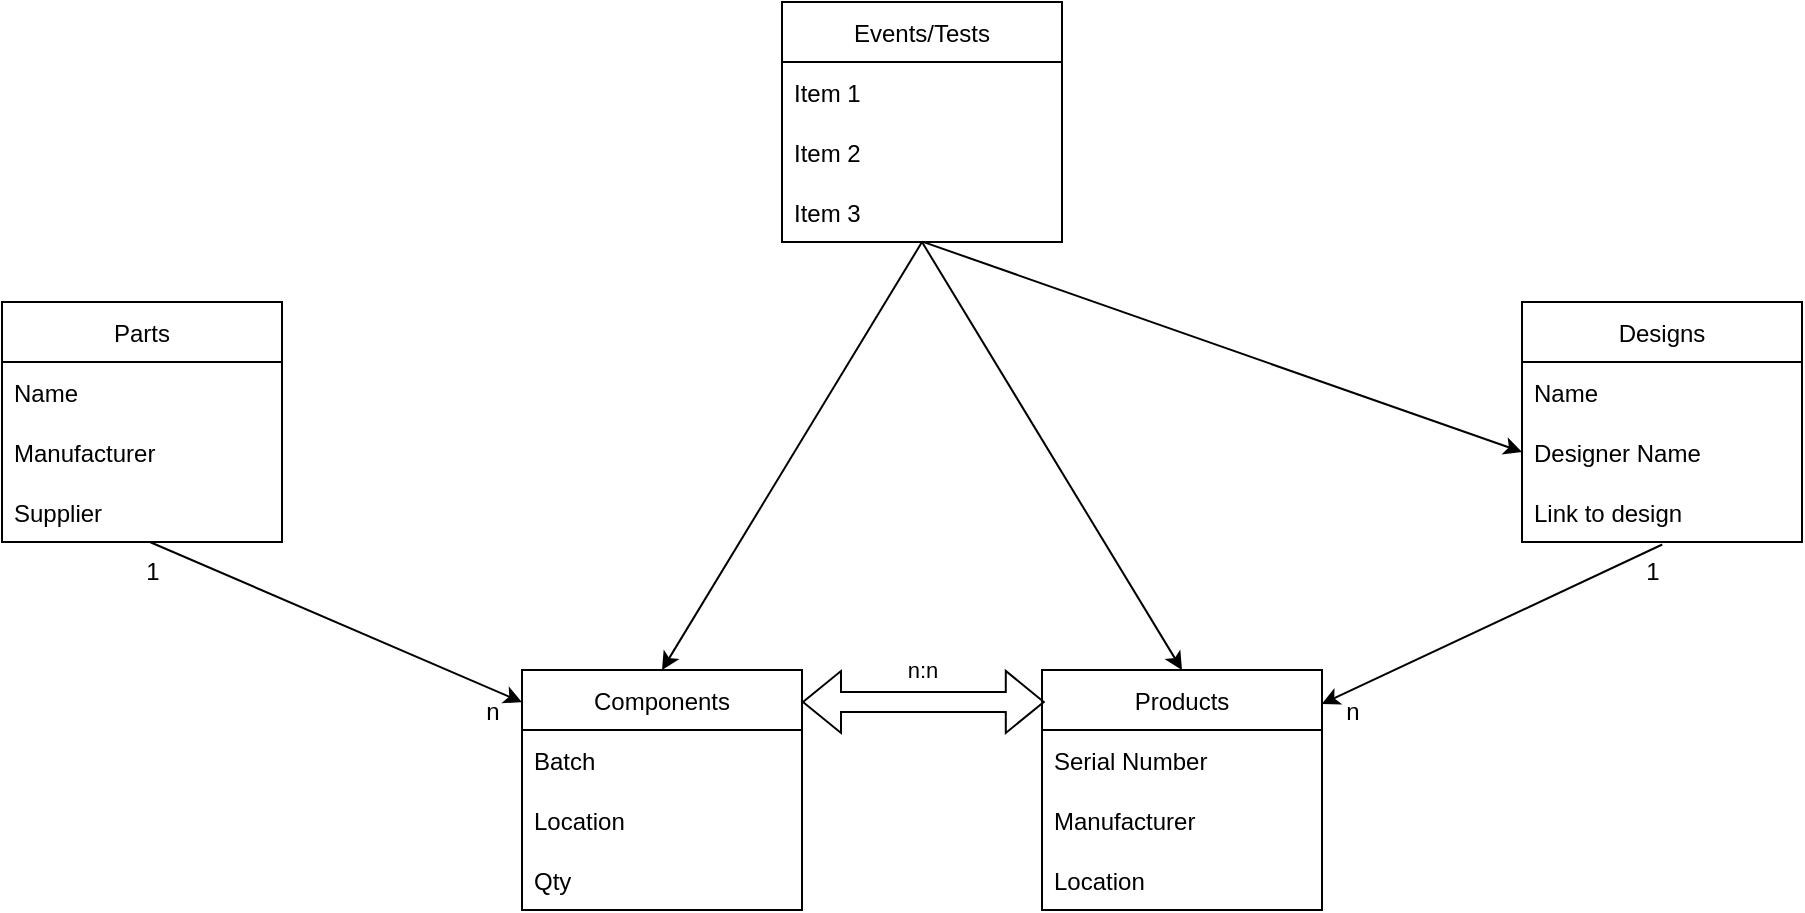 <mxfile version="20.3.0" type="device"><diagram id="Nt6Cvewnmpur01gPLtwv" name="Page-1"><mxGraphModel dx="996" dy="707" grid="1" gridSize="10" guides="1" tooltips="1" connect="1" arrows="1" fold="1" page="1" pageScale="1" pageWidth="1654" pageHeight="1169" math="0" shadow="0"><root><mxCell id="0"/><mxCell id="1" parent="0"/><mxCell id="1fi769LeZ526Q5jE4uQ2-1" value="Parts" style="swimlane;fontStyle=0;childLayout=stackLayout;horizontal=1;startSize=30;horizontalStack=0;resizeParent=1;resizeParentMax=0;resizeLast=0;collapsible=1;marginBottom=0;" vertex="1" parent="1"><mxGeometry x="320" y="280" width="140" height="120" as="geometry"/></mxCell><mxCell id="1fi769LeZ526Q5jE4uQ2-2" value="Name" style="text;strokeColor=none;fillColor=none;align=left;verticalAlign=middle;spacingLeft=4;spacingRight=4;overflow=hidden;points=[[0,0.5],[1,0.5]];portConstraint=eastwest;rotatable=0;" vertex="1" parent="1fi769LeZ526Q5jE4uQ2-1"><mxGeometry y="30" width="140" height="30" as="geometry"/></mxCell><mxCell id="1fi769LeZ526Q5jE4uQ2-3" value="Manufacturer" style="text;strokeColor=none;fillColor=none;align=left;verticalAlign=middle;spacingLeft=4;spacingRight=4;overflow=hidden;points=[[0,0.5],[1,0.5]];portConstraint=eastwest;rotatable=0;" vertex="1" parent="1fi769LeZ526Q5jE4uQ2-1"><mxGeometry y="60" width="140" height="30" as="geometry"/></mxCell><mxCell id="1fi769LeZ526Q5jE4uQ2-4" value="Supplier" style="text;strokeColor=none;fillColor=none;align=left;verticalAlign=middle;spacingLeft=4;spacingRight=4;overflow=hidden;points=[[0,0.5],[1,0.5]];portConstraint=eastwest;rotatable=0;" vertex="1" parent="1fi769LeZ526Q5jE4uQ2-1"><mxGeometry y="90" width="140" height="30" as="geometry"/></mxCell><mxCell id="1fi769LeZ526Q5jE4uQ2-5" value="Products" style="swimlane;fontStyle=0;childLayout=stackLayout;horizontal=1;startSize=30;horizontalStack=0;resizeParent=1;resizeParentMax=0;resizeLast=0;collapsible=1;marginBottom=0;" vertex="1" parent="1"><mxGeometry x="840" y="464" width="140" height="120" as="geometry"/></mxCell><mxCell id="1fi769LeZ526Q5jE4uQ2-6" value="Serial Number" style="text;strokeColor=none;fillColor=none;align=left;verticalAlign=middle;spacingLeft=4;spacingRight=4;overflow=hidden;points=[[0,0.5],[1,0.5]];portConstraint=eastwest;rotatable=0;" vertex="1" parent="1fi769LeZ526Q5jE4uQ2-5"><mxGeometry y="30" width="140" height="30" as="geometry"/></mxCell><mxCell id="1fi769LeZ526Q5jE4uQ2-7" value="Manufacturer" style="text;strokeColor=none;fillColor=none;align=left;verticalAlign=middle;spacingLeft=4;spacingRight=4;overflow=hidden;points=[[0,0.5],[1,0.5]];portConstraint=eastwest;rotatable=0;" vertex="1" parent="1fi769LeZ526Q5jE4uQ2-5"><mxGeometry y="60" width="140" height="30" as="geometry"/></mxCell><mxCell id="1fi769LeZ526Q5jE4uQ2-8" value="Location" style="text;strokeColor=none;fillColor=none;align=left;verticalAlign=middle;spacingLeft=4;spacingRight=4;overflow=hidden;points=[[0,0.5],[1,0.5]];portConstraint=eastwest;rotatable=0;" vertex="1" parent="1fi769LeZ526Q5jE4uQ2-5"><mxGeometry y="90" width="140" height="30" as="geometry"/></mxCell><mxCell id="1fi769LeZ526Q5jE4uQ2-9" value="Components" style="swimlane;fontStyle=0;childLayout=stackLayout;horizontal=1;startSize=30;horizontalStack=0;resizeParent=1;resizeParentMax=0;resizeLast=0;collapsible=1;marginBottom=0;" vertex="1" parent="1"><mxGeometry x="580" y="464" width="140" height="120" as="geometry"/></mxCell><mxCell id="1fi769LeZ526Q5jE4uQ2-10" value="Batch" style="text;strokeColor=none;fillColor=none;align=left;verticalAlign=middle;spacingLeft=4;spacingRight=4;overflow=hidden;points=[[0,0.5],[1,0.5]];portConstraint=eastwest;rotatable=0;" vertex="1" parent="1fi769LeZ526Q5jE4uQ2-9"><mxGeometry y="30" width="140" height="30" as="geometry"/></mxCell><mxCell id="1fi769LeZ526Q5jE4uQ2-11" value="Location" style="text;strokeColor=none;fillColor=none;align=left;verticalAlign=middle;spacingLeft=4;spacingRight=4;overflow=hidden;points=[[0,0.5],[1,0.5]];portConstraint=eastwest;rotatable=0;" vertex="1" parent="1fi769LeZ526Q5jE4uQ2-9"><mxGeometry y="60" width="140" height="30" as="geometry"/></mxCell><mxCell id="1fi769LeZ526Q5jE4uQ2-12" value="Qty" style="text;strokeColor=none;fillColor=none;align=left;verticalAlign=middle;spacingLeft=4;spacingRight=4;overflow=hidden;points=[[0,0.5],[1,0.5]];portConstraint=eastwest;rotatable=0;" vertex="1" parent="1fi769LeZ526Q5jE4uQ2-9"><mxGeometry y="90" width="140" height="30" as="geometry"/></mxCell><mxCell id="1fi769LeZ526Q5jE4uQ2-13" value="Designs" style="swimlane;fontStyle=0;childLayout=stackLayout;horizontal=1;startSize=30;horizontalStack=0;resizeParent=1;resizeParentMax=0;resizeLast=0;collapsible=1;marginBottom=0;" vertex="1" parent="1"><mxGeometry x="1080" y="280" width="140" height="120" as="geometry"/></mxCell><mxCell id="1fi769LeZ526Q5jE4uQ2-14" value="Name" style="text;strokeColor=none;fillColor=none;align=left;verticalAlign=middle;spacingLeft=4;spacingRight=4;overflow=hidden;points=[[0,0.5],[1,0.5]];portConstraint=eastwest;rotatable=0;" vertex="1" parent="1fi769LeZ526Q5jE4uQ2-13"><mxGeometry y="30" width="140" height="30" as="geometry"/></mxCell><mxCell id="1fi769LeZ526Q5jE4uQ2-15" value="Designer Name" style="text;strokeColor=none;fillColor=none;align=left;verticalAlign=middle;spacingLeft=4;spacingRight=4;overflow=hidden;points=[[0,0.5],[1,0.5]];portConstraint=eastwest;rotatable=0;" vertex="1" parent="1fi769LeZ526Q5jE4uQ2-13"><mxGeometry y="60" width="140" height="30" as="geometry"/></mxCell><mxCell id="1fi769LeZ526Q5jE4uQ2-16" value="Link to design" style="text;strokeColor=none;fillColor=none;align=left;verticalAlign=middle;spacingLeft=4;spacingRight=4;overflow=hidden;points=[[0,0.5],[1,0.5]];portConstraint=eastwest;rotatable=0;" vertex="1" parent="1fi769LeZ526Q5jE4uQ2-13"><mxGeometry y="90" width="140" height="30" as="geometry"/></mxCell><mxCell id="1fi769LeZ526Q5jE4uQ2-17" value="" style="endArrow=classic;html=1;rounded=0;exitX=0.53;exitY=1.004;exitDx=0;exitDy=0;exitPerimeter=0;entryX=0;entryY=0.134;entryDx=0;entryDy=0;entryPerimeter=0;" edge="1" parent="1" source="1fi769LeZ526Q5jE4uQ2-4" target="1fi769LeZ526Q5jE4uQ2-9"><mxGeometry width="50" height="50" relative="1" as="geometry"><mxPoint x="740" y="440" as="sourcePoint"/><mxPoint x="790" y="390" as="targetPoint"/></mxGeometry></mxCell><mxCell id="1fi769LeZ526Q5jE4uQ2-18" value="" style="endArrow=classic;html=1;rounded=0;exitX=0.501;exitY=1.042;exitDx=0;exitDy=0;exitPerimeter=0;entryX=0.999;entryY=0.142;entryDx=0;entryDy=0;entryPerimeter=0;" edge="1" parent="1" source="1fi769LeZ526Q5jE4uQ2-16" target="1fi769LeZ526Q5jE4uQ2-5"><mxGeometry width="50" height="50" relative="1" as="geometry"><mxPoint x="740" y="440" as="sourcePoint"/><mxPoint x="790" y="390" as="targetPoint"/></mxGeometry></mxCell><mxCell id="1fi769LeZ526Q5jE4uQ2-19" value="" style="shape=flexArrow;endArrow=classic;startArrow=classic;html=1;rounded=0;entryX=0.01;entryY=0.133;entryDx=0;entryDy=0;entryPerimeter=0;" edge="1" parent="1" target="1fi769LeZ526Q5jE4uQ2-5"><mxGeometry width="100" height="100" relative="1" as="geometry"><mxPoint x="720" y="480" as="sourcePoint"/><mxPoint x="820" y="380" as="targetPoint"/></mxGeometry></mxCell><mxCell id="1fi769LeZ526Q5jE4uQ2-20" value="n:n" style="edgeLabel;html=1;align=center;verticalAlign=middle;resizable=0;points=[];" vertex="1" connectable="0" parent="1fi769LeZ526Q5jE4uQ2-19"><mxGeometry x="0.219" y="-1" relative="1" as="geometry"><mxPoint x="-14" y="-17" as="offset"/></mxGeometry></mxCell><mxCell id="1fi769LeZ526Q5jE4uQ2-21" value="n" style="text;html=1;align=center;verticalAlign=middle;resizable=0;points=[];autosize=1;strokeColor=none;fillColor=none;" vertex="1" parent="1"><mxGeometry x="550" y="470" width="30" height="30" as="geometry"/></mxCell><mxCell id="1fi769LeZ526Q5jE4uQ2-22" value="n" style="text;html=1;align=center;verticalAlign=middle;resizable=0;points=[];autosize=1;strokeColor=none;fillColor=none;" vertex="1" parent="1"><mxGeometry x="980" y="470" width="30" height="30" as="geometry"/></mxCell><mxCell id="1fi769LeZ526Q5jE4uQ2-23" value="Events/Tests" style="swimlane;fontStyle=0;childLayout=stackLayout;horizontal=1;startSize=30;horizontalStack=0;resizeParent=1;resizeParentMax=0;resizeLast=0;collapsible=1;marginBottom=0;" vertex="1" parent="1"><mxGeometry x="710" y="130" width="140" height="120" as="geometry"/></mxCell><mxCell id="1fi769LeZ526Q5jE4uQ2-24" value="Item 1" style="text;strokeColor=none;fillColor=none;align=left;verticalAlign=middle;spacingLeft=4;spacingRight=4;overflow=hidden;points=[[0,0.5],[1,0.5]];portConstraint=eastwest;rotatable=0;" vertex="1" parent="1fi769LeZ526Q5jE4uQ2-23"><mxGeometry y="30" width="140" height="30" as="geometry"/></mxCell><mxCell id="1fi769LeZ526Q5jE4uQ2-25" value="Item 2" style="text;strokeColor=none;fillColor=none;align=left;verticalAlign=middle;spacingLeft=4;spacingRight=4;overflow=hidden;points=[[0,0.5],[1,0.5]];portConstraint=eastwest;rotatable=0;" vertex="1" parent="1fi769LeZ526Q5jE4uQ2-23"><mxGeometry y="60" width="140" height="30" as="geometry"/></mxCell><mxCell id="1fi769LeZ526Q5jE4uQ2-26" value="Item 3" style="text;strokeColor=none;fillColor=none;align=left;verticalAlign=middle;spacingLeft=4;spacingRight=4;overflow=hidden;points=[[0,0.5],[1,0.5]];portConstraint=eastwest;rotatable=0;" vertex="1" parent="1fi769LeZ526Q5jE4uQ2-23"><mxGeometry y="90" width="140" height="30" as="geometry"/></mxCell><mxCell id="1fi769LeZ526Q5jE4uQ2-27" value="" style="endArrow=classic;html=1;rounded=0;entryX=0;entryY=0.5;entryDx=0;entryDy=0;exitX=0.501;exitY=0.993;exitDx=0;exitDy=0;exitPerimeter=0;" edge="1" parent="1" source="1fi769LeZ526Q5jE4uQ2-26" target="1fi769LeZ526Q5jE4uQ2-15"><mxGeometry width="50" height="50" relative="1" as="geometry"><mxPoint x="740" y="480" as="sourcePoint"/><mxPoint x="740" y="340" as="targetPoint"/></mxGeometry></mxCell><mxCell id="1fi769LeZ526Q5jE4uQ2-28" value="" style="endArrow=classic;html=1;rounded=0;entryX=0.5;entryY=0;entryDx=0;entryDy=0;" edge="1" parent="1" target="1fi769LeZ526Q5jE4uQ2-5"><mxGeometry width="50" height="50" relative="1" as="geometry"><mxPoint x="780" y="250" as="sourcePoint"/><mxPoint x="1090" y="365" as="targetPoint"/></mxGeometry></mxCell><mxCell id="1fi769LeZ526Q5jE4uQ2-29" value="" style="endArrow=classic;html=1;rounded=0;entryX=0.5;entryY=0;entryDx=0;entryDy=0;" edge="1" parent="1" target="1fi769LeZ526Q5jE4uQ2-9"><mxGeometry width="50" height="50" relative="1" as="geometry"><mxPoint x="780" y="250" as="sourcePoint"/><mxPoint x="920" y="474" as="targetPoint"/></mxGeometry></mxCell><mxCell id="1fi769LeZ526Q5jE4uQ2-31" value="1" style="text;html=1;align=center;verticalAlign=middle;resizable=0;points=[];autosize=1;strokeColor=none;fillColor=none;" vertex="1" parent="1"><mxGeometry x="1130" y="400" width="30" height="30" as="geometry"/></mxCell><mxCell id="1fi769LeZ526Q5jE4uQ2-33" value="1" style="text;html=1;align=center;verticalAlign=middle;resizable=0;points=[];autosize=1;strokeColor=none;fillColor=none;" vertex="1" parent="1"><mxGeometry x="380" y="400" width="30" height="30" as="geometry"/></mxCell></root></mxGraphModel></diagram></mxfile>